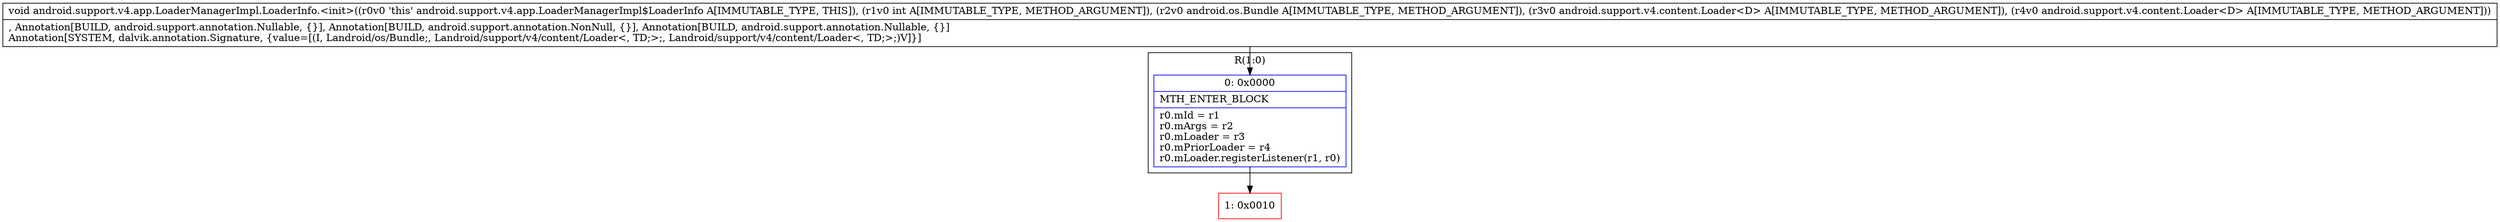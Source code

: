 digraph "CFG forandroid.support.v4.app.LoaderManagerImpl.LoaderInfo.\<init\>(ILandroid\/os\/Bundle;Landroid\/support\/v4\/content\/Loader;Landroid\/support\/v4\/content\/Loader;)V" {
subgraph cluster_Region_769549710 {
label = "R(1:0)";
node [shape=record,color=blue];
Node_0 [shape=record,label="{0\:\ 0x0000|MTH_ENTER_BLOCK\l|r0.mId = r1\lr0.mArgs = r2\lr0.mLoader = r3\lr0.mPriorLoader = r4\lr0.mLoader.registerListener(r1, r0)\l}"];
}
Node_1 [shape=record,color=red,label="{1\:\ 0x0010}"];
MethodNode[shape=record,label="{void android.support.v4.app.LoaderManagerImpl.LoaderInfo.\<init\>((r0v0 'this' android.support.v4.app.LoaderManagerImpl$LoaderInfo A[IMMUTABLE_TYPE, THIS]), (r1v0 int A[IMMUTABLE_TYPE, METHOD_ARGUMENT]), (r2v0 android.os.Bundle A[IMMUTABLE_TYPE, METHOD_ARGUMENT]), (r3v0 android.support.v4.content.Loader\<D\> A[IMMUTABLE_TYPE, METHOD_ARGUMENT]), (r4v0 android.support.v4.content.Loader\<D\> A[IMMUTABLE_TYPE, METHOD_ARGUMENT]))  | , Annotation[BUILD, android.support.annotation.Nullable, \{\}], Annotation[BUILD, android.support.annotation.NonNull, \{\}], Annotation[BUILD, android.support.annotation.Nullable, \{\}]\lAnnotation[SYSTEM, dalvik.annotation.Signature, \{value=[(I, Landroid\/os\/Bundle;, Landroid\/support\/v4\/content\/Loader\<, TD;\>;, Landroid\/support\/v4\/content\/Loader\<, TD;\>;)V]\}]\l}"];
MethodNode -> Node_0;
Node_0 -> Node_1;
}

